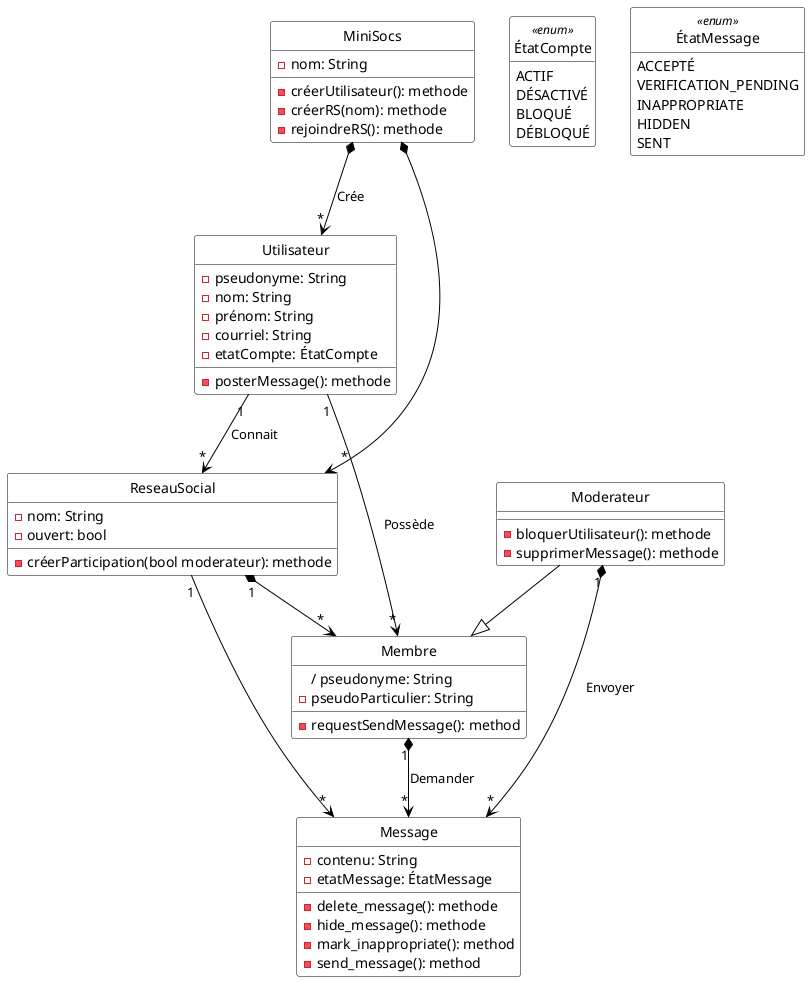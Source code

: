 	@startuml

	'Diagramme de classes (PlantUML)'

	'Configuration charte graphique'
	hide empty methods
	hide circle
	skinparam class {
	  BackgroundColor White
	  ArrowColor Black
	  BorderColor Black
	}

	'Classes, énumérations, etc.'
	class MiniSocs {
	  - nom: String
	  - créerUtilisateur(): methode
	  - créerRS(nom): methode
	  - rejoindreRS(): methode
	}

	class Utilisateur {
	  - pseudonyme: String
	  - nom: String
	  - prénom: String
	  - courriel: String
	  - etatCompte: ÉtatCompte
	  - posterMessage(): methode
	}

	enum ÉtatCompte <<enum>> {
	  ACTIF
	  DÉSACTIVÉ
	  BLOQUÉ
	  DÉBLOQUÉ
	}

	enum ÉtatMessage <<enum>> {
	  ACCEPTÉ
	  VERIFICATION_PENDING
	  INAPPROPRIATE
	  HIDDEN
	  SENT
	}

	class Membre {
	  / pseudonyme: String
	  - pseudoParticulier: String
	  - requestSendMessage(): method
	}

	class Moderateur {
	  - bloquerUtilisateur(): methode
	  - supprimerMessage(): methode
	}

	class ReseauSocial {
	  - nom: String
	  - ouvert: bool
	  - créerParticipation(bool moderateur): methode
	}

	class Message {
	  - contenu: String
	  - etatMessage: ÉtatMessage
	  - delete_message(): methode
	  - hide_message(): methode
	  - mark_inappropriate(): method
	  - send_message(): method
	}

	'Associations, etc.'
	MiniSocs *--> "*" Utilisateur: Crée
	Utilisateur "1" --> "*" ReseauSocial: Connait
        Utilisateur "1" --> "*" Membre: Possède
	
	Moderateur "1" *--> "*" Message: Envoyer
	Membre "1" *--> "*" Message: Demander
        
	MiniSocs *--> "*" ReseauSocial
        ReseauSocial "1"--> "*" Message
        
	ReseauSocial "1" *--> "*" Membre

	Moderateur --|> Membre
	
	'Au besoin, aides pour le positionnement'

	@enduml
